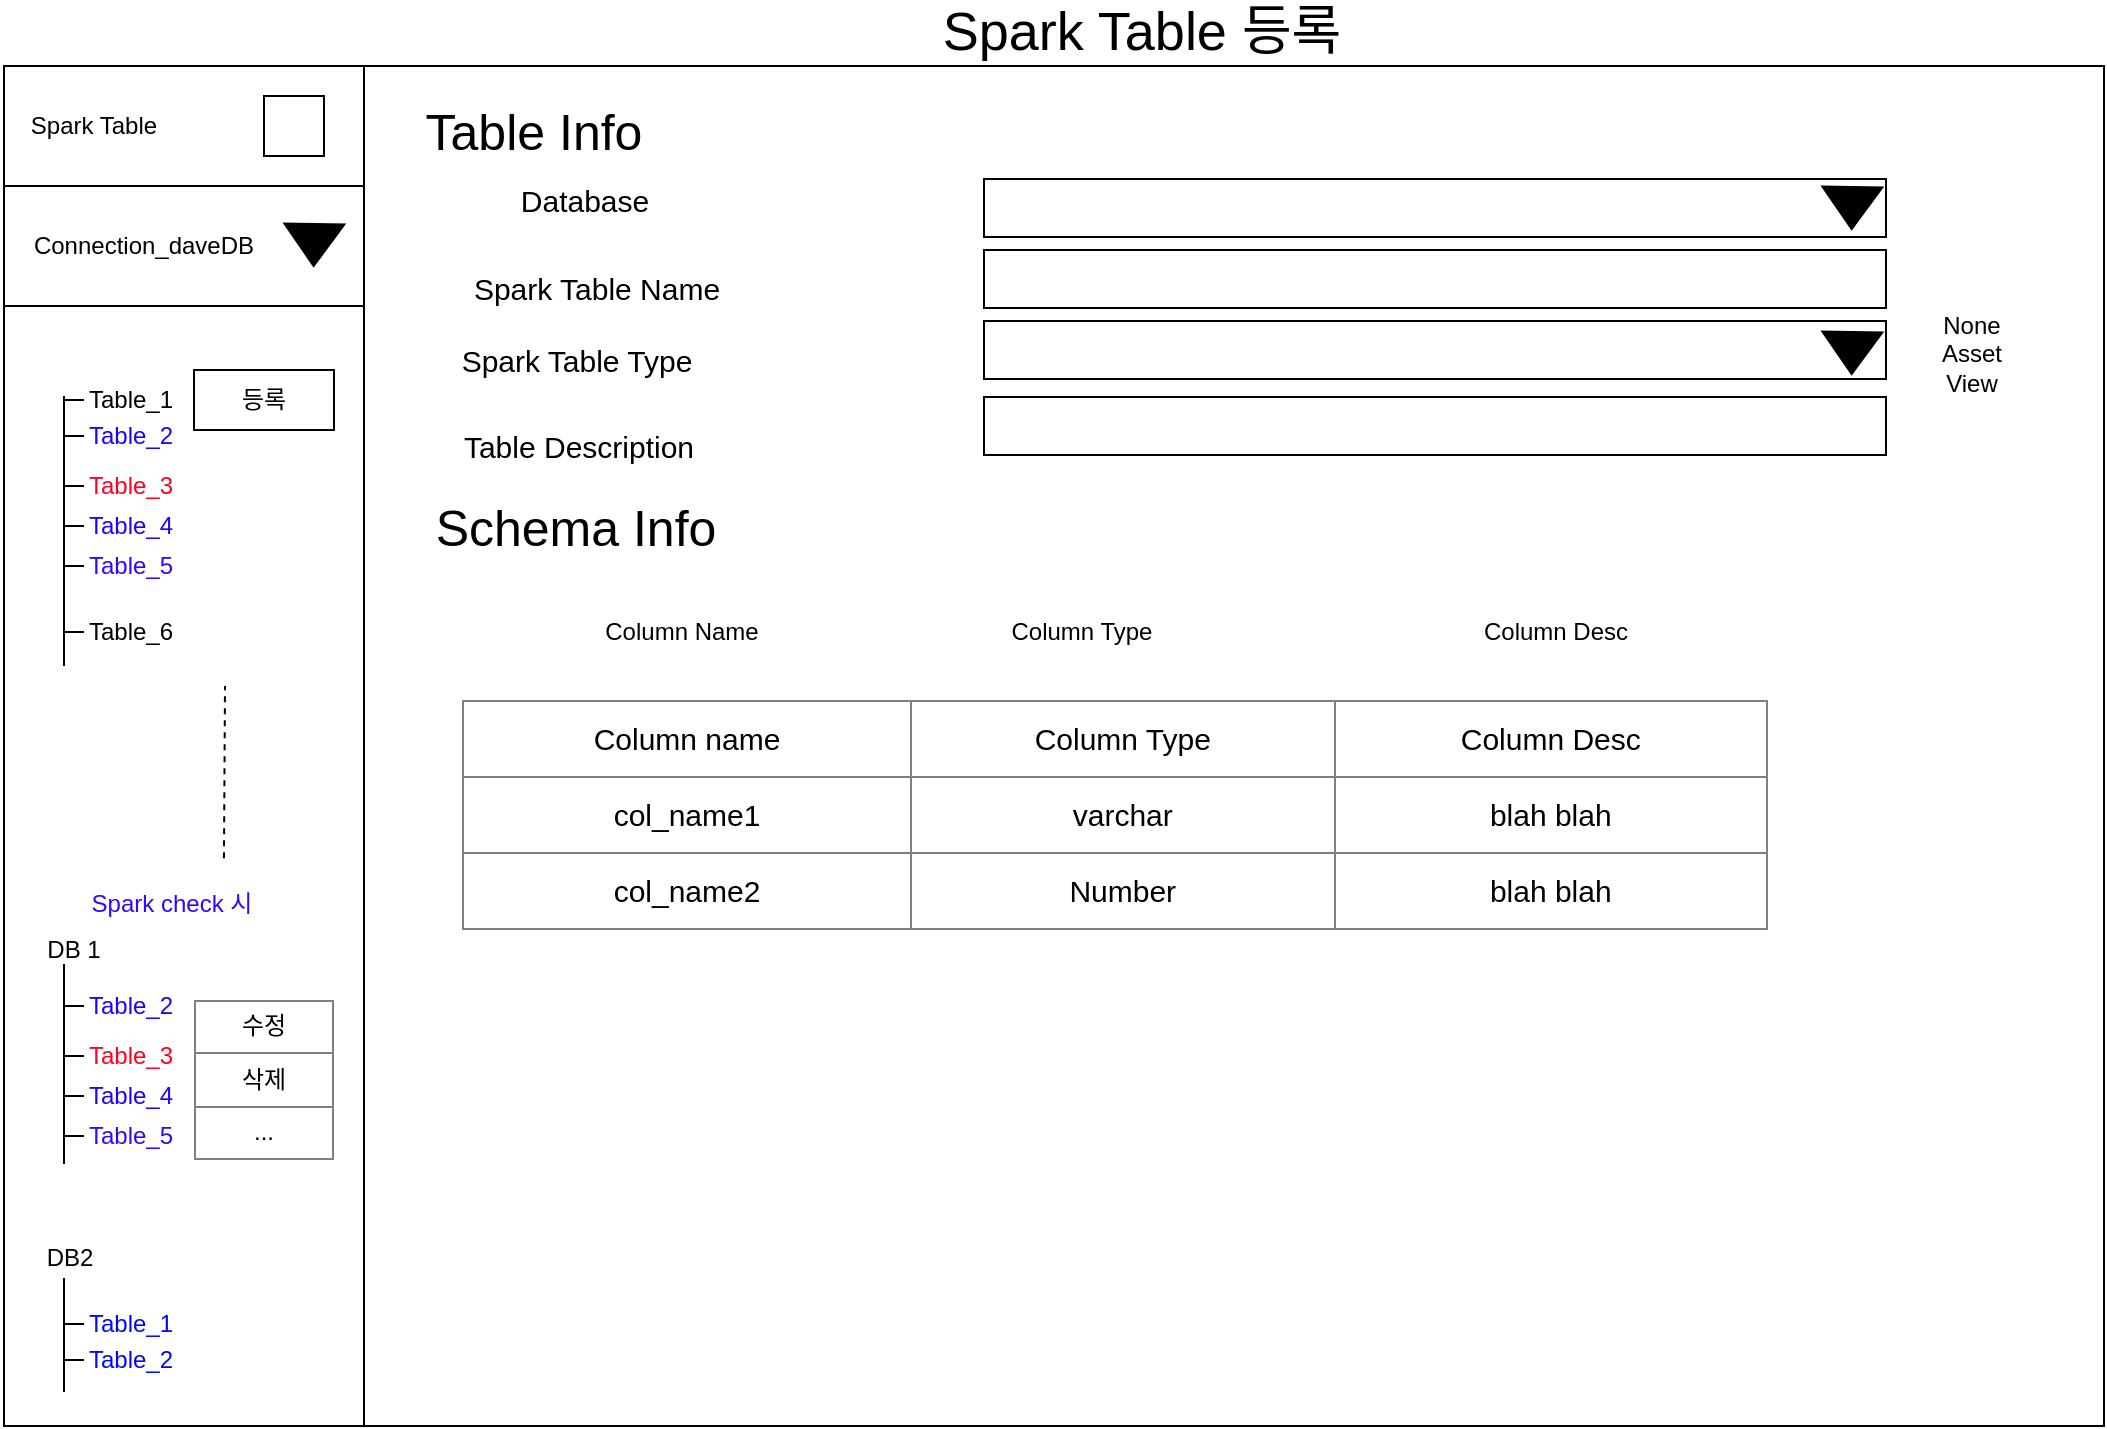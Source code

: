 <mxfile version="11.0.8" type="github"><diagram id="VcOEksBGsvSi2wuD_pa8" name="페이지-1"><mxGraphModel dx="1422" dy="742" grid="1" gridSize="10" guides="1" tooltips="1" connect="1" arrows="1" fold="1" page="1" pageScale="1" pageWidth="1169" pageHeight="827" math="0" shadow="0"><root><mxCell id="0"/><mxCell id="1" parent="0"/><mxCell id="sy0kYTsCmBCCShmFYFWe-44" value="" style="rounded=0;whiteSpace=wrap;html=1;fillColor=#FFFFFF;" parent="1" vertex="1"><mxGeometry x="241" y="57" width="870" height="680" as="geometry"/></mxCell><mxCell id="sy0kYTsCmBCCShmFYFWe-46" value="&lt;font style=&quot;font-size: 25px&quot;&gt;Table Info&lt;/font&gt;" style="text;html=1;strokeColor=none;fillColor=none;align=center;verticalAlign=middle;whiteSpace=wrap;rounded=0;" parent="1" vertex="1"><mxGeometry x="261" y="78.5" width="130" height="20" as="geometry"/></mxCell><mxCell id="sy0kYTsCmBCCShmFYFWe-47" value="&lt;font style=&quot;font-size: 25px&quot;&gt;Schema Info&lt;/font&gt;" style="text;html=1;strokeColor=none;fillColor=none;align=center;verticalAlign=middle;whiteSpace=wrap;rounded=0;" parent="1" vertex="1"><mxGeometry x="262" y="277" width="170" height="20" as="geometry"/></mxCell><mxCell id="sy0kYTsCmBCCShmFYFWe-48" value="Spark Table Name" style="text;html=1;strokeColor=none;fillColor=none;align=center;verticalAlign=middle;whiteSpace=wrap;rounded=0;fontSize=15;" parent="1" vertex="1"><mxGeometry x="274" y="158" width="167" height="20" as="geometry"/></mxCell><mxCell id="sy0kYTsCmBCCShmFYFWe-49" value="Table Description" style="text;html=1;strokeColor=none;fillColor=none;align=center;verticalAlign=middle;whiteSpace=wrap;rounded=0;fontSize=15;" parent="1" vertex="1"><mxGeometry x="266" y="237" width="165" height="20" as="geometry"/></mxCell><mxCell id="sy0kYTsCmBCCShmFYFWe-50" value="Database" style="text;html=1;strokeColor=none;fillColor=none;align=center;verticalAlign=middle;whiteSpace=wrap;rounded=0;fontSize=15;" parent="1" vertex="1"><mxGeometry x="273.5" y="113.5" width="155" height="20" as="geometry"/></mxCell><mxCell id="sy0kYTsCmBCCShmFYFWe-51" value="Spark Table Type" style="text;html=1;strokeColor=none;fillColor=none;align=center;verticalAlign=middle;whiteSpace=wrap;rounded=0;fontSize=15;" parent="1" vertex="1"><mxGeometry x="274" y="194" width="147" height="20" as="geometry"/></mxCell><mxCell id="sy0kYTsCmBCCShmFYFWe-52" value="" style="rounded=0;whiteSpace=wrap;html=1;fillColor=#FFFFFF;" parent="1" vertex="1"><mxGeometry x="551" y="113.5" width="451" height="29" as="geometry"/></mxCell><mxCell id="sy0kYTsCmBCCShmFYFWe-53" value="" style="rounded=0;whiteSpace=wrap;html=1;fillColor=#FFFFFF;" parent="1" vertex="1"><mxGeometry x="551" y="149" width="451" height="29" as="geometry"/></mxCell><mxCell id="sy0kYTsCmBCCShmFYFWe-54" value="" style="rounded=0;whiteSpace=wrap;html=1;fillColor=#FFFFFF;" parent="1" vertex="1"><mxGeometry x="551" y="184.5" width="451" height="29" as="geometry"/></mxCell><mxCell id="sy0kYTsCmBCCShmFYFWe-55" value="" style="rounded=0;whiteSpace=wrap;html=1;fillColor=#FFFFFF;" parent="1" vertex="1"><mxGeometry x="551" y="222.5" width="451" height="29" as="geometry"/></mxCell><mxCell id="sy0kYTsCmBCCShmFYFWe-56" value="&lt;table border=&quot;1&quot; width=&quot;100%&quot; style=&quot;width: 100% ; height: 100% ; border-collapse: collapse&quot;&gt;&lt;tbody&gt;&lt;tr&gt;&lt;td align=&quot;center&quot;&gt;Column name&lt;/td&gt;&lt;td align=&quot;center&quot;&gt;Column Type&lt;br&gt;&lt;/td&gt;&lt;td align=&quot;center&quot;&gt;Column Desc&lt;br&gt;&lt;/td&gt;&lt;/tr&gt;&lt;tr&gt;&lt;td align=&quot;center&quot;&gt;col_name1&lt;/td&gt;&lt;td align=&quot;center&quot;&gt;varchar&lt;/td&gt;&lt;td align=&quot;center&quot;&gt;blah blah&lt;/td&gt;&lt;/tr&gt;&lt;tr&gt;&lt;td align=&quot;center&quot;&gt;col_name2&lt;/td&gt;&lt;td align=&quot;center&quot;&gt;Number&lt;/td&gt;&lt;td align=&quot;center&quot;&gt;blah blah&lt;/td&gt;&lt;/tr&gt;&lt;/tbody&gt;&lt;/table&gt;" style="text;html=1;strokeColor=none;fillColor=none;overflow=fill;fontSize=15;" parent="1" vertex="1"><mxGeometry x="290" y="374" width="653" height="115" as="geometry"/></mxCell><mxCell id="sy0kYTsCmBCCShmFYFWe-64" value="Spark Table 등록" style="text;html=1;strokeColor=none;fillColor=none;align=center;verticalAlign=middle;whiteSpace=wrap;rounded=0;fontSize=27;" parent="1" vertex="1"><mxGeometry x="270" y="30" width="720" height="20" as="geometry"/></mxCell><mxCell id="-uVNBVg0Fbe6H2lNlG3F-1" value="" style="rounded=0;whiteSpace=wrap;html=1;" vertex="1" parent="1"><mxGeometry x="61" y="177" width="180" height="560" as="geometry"/></mxCell><mxCell id="-uVNBVg0Fbe6H2lNlG3F-2" value="" style="rounded=0;whiteSpace=wrap;html=1;" vertex="1" parent="1"><mxGeometry x="61" y="117" width="180" height="60" as="geometry"/></mxCell><mxCell id="-uVNBVg0Fbe6H2lNlG3F-3" value="" style="verticalLabelPosition=bottom;verticalAlign=top;html=1;shape=mxgraph.basic.acute_triangle;dx=0.5;rotation=-179;fillColor=#000000;" vertex="1" parent="1"><mxGeometry x="201" y="136" width="30" height="21" as="geometry"/></mxCell><mxCell id="-uVNBVg0Fbe6H2lNlG3F-4" value="Connection_daveDB" style="text;html=1;strokeColor=none;fillColor=none;align=center;verticalAlign=middle;whiteSpace=wrap;rounded=0;" vertex="1" parent="1"><mxGeometry x="71" y="137" width="120" height="20" as="geometry"/></mxCell><mxCell id="-uVNBVg0Fbe6H2lNlG3F-5" value="" style="rounded=0;whiteSpace=wrap;html=1;" vertex="1" parent="1"><mxGeometry x="61" y="57" width="180" height="60" as="geometry"/></mxCell><mxCell id="-uVNBVg0Fbe6H2lNlG3F-6" value="Spark Table" style="text;html=1;strokeColor=none;fillColor=none;align=center;verticalAlign=middle;whiteSpace=wrap;rounded=0;" vertex="1" parent="1"><mxGeometry x="71" y="77" width="70" height="20" as="geometry"/></mxCell><mxCell id="-uVNBVg0Fbe6H2lNlG3F-7" value="" style="verticalLabelPosition=bottom;verticalAlign=top;html=1;shape=mxgraph.basic.rect;fillColor=#ffffff;fillColor2=none;strokeColor=#000000;strokeWidth=1;size=20;indent=5;" vertex="1" parent="1"><mxGeometry x="191" y="72" width="30" height="30" as="geometry"/></mxCell><mxCell id="-uVNBVg0Fbe6H2lNlG3F-8" value="" style="endArrow=none;html=1;" edge="1" parent="1"><mxGeometry width="50" height="50" relative="1" as="geometry"><mxPoint x="91" y="357" as="sourcePoint"/><mxPoint x="91" y="222" as="targetPoint"/></mxGeometry></mxCell><mxCell id="-uVNBVg0Fbe6H2lNlG3F-9" value="Table_1" style="text;html=1;strokeColor=none;fillColor=none;align=center;verticalAlign=middle;whiteSpace=wrap;rounded=0;" vertex="1" parent="1"><mxGeometry x="76.5" y="214" width="95" height="20" as="geometry"/></mxCell><mxCell id="-uVNBVg0Fbe6H2lNlG3F-10" value="" style="endArrow=none;html=1;" edge="1" parent="1"><mxGeometry width="50" height="50" relative="1" as="geometry"><mxPoint x="91" y="224" as="sourcePoint"/><mxPoint x="101" y="224" as="targetPoint"/></mxGeometry></mxCell><mxCell id="-uVNBVg0Fbe6H2lNlG3F-11" value="" style="endArrow=none;dashed=1;html=1;exitX=0.611;exitY=0.493;exitDx=0;exitDy=0;exitPerimeter=0;" edge="1" parent="1" source="-uVNBVg0Fbe6H2lNlG3F-1"><mxGeometry width="50" height="50" relative="1" as="geometry"><mxPoint x="121.5" y="417" as="sourcePoint"/><mxPoint x="171.5" y="367" as="targetPoint"/></mxGeometry></mxCell><mxCell id="-uVNBVg0Fbe6H2lNlG3F-12" value="등록" style="rounded=0;whiteSpace=wrap;html=1;fillColor=#FFFFFF;" vertex="1" parent="1"><mxGeometry x="156" y="209" width="70" height="30" as="geometry"/></mxCell><mxCell id="-uVNBVg0Fbe6H2lNlG3F-13" value="&lt;table border=&quot;1&quot; width=&quot;100%&quot; cellpadding=&quot;4&quot; style=&quot;width: 100% ; height: 100% ; border-collapse: collapse&quot;&gt;&lt;tbody&gt;&lt;tr&gt;&lt;th align=&quot;center&quot;&gt;&lt;span style=&quot;font-weight: normal&quot;&gt;수정&lt;/span&gt;&lt;/th&gt;&lt;/tr&gt;&lt;tr&gt;&lt;td align=&quot;center&quot;&gt;삭제&lt;/td&gt;&lt;/tr&gt;&lt;tr&gt;&lt;td align=&quot;center&quot;&gt;...&lt;/td&gt;&lt;/tr&gt;&lt;/tbody&gt;&lt;/table&gt;" style="text;html=1;strokeColor=none;fillColor=#FFFFFF;overflow=fill;" vertex="1" parent="1"><mxGeometry x="156" y="523.5" width="70" height="80" as="geometry"/></mxCell><mxCell id="-uVNBVg0Fbe6H2lNlG3F-14" value="" style="endArrow=none;html=1;" edge="1" parent="1"><mxGeometry width="50" height="50" relative="1" as="geometry"><mxPoint x="91" y="242" as="sourcePoint"/><mxPoint x="101" y="242" as="targetPoint"/></mxGeometry></mxCell><mxCell id="-uVNBVg0Fbe6H2lNlG3F-15" value="Table_2" style="text;html=1;strokeColor=none;fillColor=none;align=center;verticalAlign=middle;whiteSpace=wrap;rounded=0;fontColor=#1C03FF;" vertex="1" parent="1"><mxGeometry x="76.5" y="232" width="95" height="20" as="geometry"/></mxCell><mxCell id="-uVNBVg0Fbe6H2lNlG3F-16" value="" style="endArrow=none;html=1;" edge="1" parent="1"><mxGeometry width="50" height="50" relative="1" as="geometry"><mxPoint x="91" y="267" as="sourcePoint"/><mxPoint x="101" y="267" as="targetPoint"/></mxGeometry></mxCell><mxCell id="-uVNBVg0Fbe6H2lNlG3F-17" value="Table_3" style="text;html=1;strokeColor=none;fillColor=none;align=center;verticalAlign=middle;whiteSpace=wrap;rounded=0;fontColor=#FF0022;" vertex="1" parent="1"><mxGeometry x="76.5" y="257" width="95" height="20" as="geometry"/></mxCell><mxCell id="-uVNBVg0Fbe6H2lNlG3F-18" value="" style="endArrow=none;html=1;" edge="1" parent="1"><mxGeometry width="50" height="50" relative="1" as="geometry"><mxPoint x="91" y="287" as="sourcePoint"/><mxPoint x="101" y="287" as="targetPoint"/></mxGeometry></mxCell><mxCell id="-uVNBVg0Fbe6H2lNlG3F-19" value="Table_4" style="text;html=1;strokeColor=none;fillColor=none;align=center;verticalAlign=middle;whiteSpace=wrap;rounded=0;fontColor=#2200FF;" vertex="1" parent="1"><mxGeometry x="76.5" y="277" width="95" height="20" as="geometry"/></mxCell><mxCell id="-uVNBVg0Fbe6H2lNlG3F-20" value="" style="endArrow=none;html=1;" edge="1" parent="1"><mxGeometry width="50" height="50" relative="1" as="geometry"><mxPoint x="91" y="307" as="sourcePoint"/><mxPoint x="101" y="307" as="targetPoint"/></mxGeometry></mxCell><mxCell id="-uVNBVg0Fbe6H2lNlG3F-21" value="Table_5" style="text;html=1;strokeColor=none;fillColor=none;align=center;verticalAlign=middle;whiteSpace=wrap;rounded=0;fontColor=#3108FF;" vertex="1" parent="1"><mxGeometry x="76.5" y="297" width="95" height="20" as="geometry"/></mxCell><mxCell id="-uVNBVg0Fbe6H2lNlG3F-22" value="DB 1" style="text;html=1;strokeColor=none;fillColor=none;align=center;verticalAlign=middle;whiteSpace=wrap;rounded=0;" vertex="1" parent="1"><mxGeometry x="61" y="489" width="70" height="20" as="geometry"/></mxCell><mxCell id="-uVNBVg0Fbe6H2lNlG3F-23" value="" style="endArrow=none;html=1;" edge="1" parent="1"><mxGeometry width="50" height="50" relative="1" as="geometry"><mxPoint x="91" y="606" as="sourcePoint"/><mxPoint x="91" y="506" as="targetPoint"/></mxGeometry></mxCell><mxCell id="-uVNBVg0Fbe6H2lNlG3F-24" value="" style="endArrow=none;html=1;" edge="1" parent="1"><mxGeometry width="50" height="50" relative="1" as="geometry"><mxPoint x="91" y="527" as="sourcePoint"/><mxPoint x="101" y="527" as="targetPoint"/></mxGeometry></mxCell><mxCell id="-uVNBVg0Fbe6H2lNlG3F-25" value="" style="endArrow=none;html=1;" edge="1" parent="1"><mxGeometry width="50" height="50" relative="1" as="geometry"><mxPoint x="91" y="552" as="sourcePoint"/><mxPoint x="101" y="552" as="targetPoint"/></mxGeometry></mxCell><mxCell id="-uVNBVg0Fbe6H2lNlG3F-26" value="" style="endArrow=none;html=1;" edge="1" parent="1"><mxGeometry width="50" height="50" relative="1" as="geometry"><mxPoint x="91" y="572" as="sourcePoint"/><mxPoint x="101" y="572" as="targetPoint"/></mxGeometry></mxCell><mxCell id="-uVNBVg0Fbe6H2lNlG3F-27" value="" style="endArrow=none;html=1;" edge="1" parent="1"><mxGeometry width="50" height="50" relative="1" as="geometry"><mxPoint x="91" y="592" as="sourcePoint"/><mxPoint x="101" y="592" as="targetPoint"/></mxGeometry></mxCell><mxCell id="-uVNBVg0Fbe6H2lNlG3F-28" value="Table_2" style="text;html=1;strokeColor=none;fillColor=none;align=center;verticalAlign=middle;whiteSpace=wrap;rounded=0;fontColor=#1C03FF;" vertex="1" parent="1"><mxGeometry x="76.5" y="517" width="95" height="20" as="geometry"/></mxCell><mxCell id="-uVNBVg0Fbe6H2lNlG3F-29" value="Table_3" style="text;html=1;strokeColor=none;fillColor=none;align=center;verticalAlign=middle;whiteSpace=wrap;rounded=0;fontColor=#FF0022;" vertex="1" parent="1"><mxGeometry x="76.5" y="542" width="95" height="20" as="geometry"/></mxCell><mxCell id="-uVNBVg0Fbe6H2lNlG3F-30" value="Table_4" style="text;html=1;strokeColor=none;fillColor=none;align=center;verticalAlign=middle;whiteSpace=wrap;rounded=0;fontColor=#2200FF;" vertex="1" parent="1"><mxGeometry x="76.5" y="562" width="95" height="20" as="geometry"/></mxCell><mxCell id="-uVNBVg0Fbe6H2lNlG3F-31" value="Table_5" style="text;html=1;strokeColor=none;fillColor=none;align=center;verticalAlign=middle;whiteSpace=wrap;rounded=0;fontColor=#3108FF;" vertex="1" parent="1"><mxGeometry x="76.5" y="582" width="95" height="20" as="geometry"/></mxCell><mxCell id="-uVNBVg0Fbe6H2lNlG3F-32" value="Spark check 시" style="text;html=1;strokeColor=none;fillColor=none;align=center;verticalAlign=middle;whiteSpace=wrap;rounded=0;fontColor=#3108FF;" vertex="1" parent="1"><mxGeometry x="100" y="466" width="90" height="20" as="geometry"/></mxCell><mxCell id="-uVNBVg0Fbe6H2lNlG3F-33" value="Table_6" style="text;html=1;strokeColor=none;fillColor=none;align=center;verticalAlign=middle;whiteSpace=wrap;rounded=0;" vertex="1" parent="1"><mxGeometry x="76.5" y="330" width="95" height="20" as="geometry"/></mxCell><mxCell id="-uVNBVg0Fbe6H2lNlG3F-34" value="" style="endArrow=none;html=1;" edge="1" parent="1"><mxGeometry width="50" height="50" relative="1" as="geometry"><mxPoint x="91" y="340" as="sourcePoint"/><mxPoint x="101" y="340" as="targetPoint"/></mxGeometry></mxCell><mxCell id="-uVNBVg0Fbe6H2lNlG3F-35" value="DB2" style="text;html=1;strokeColor=none;fillColor=none;align=center;verticalAlign=middle;whiteSpace=wrap;rounded=0;" vertex="1" parent="1"><mxGeometry x="59" y="643" width="70" height="20" as="geometry"/></mxCell><mxCell id="-uVNBVg0Fbe6H2lNlG3F-36" value="" style="endArrow=none;html=1;" edge="1" parent="1"><mxGeometry width="50" height="50" relative="1" as="geometry"><mxPoint x="91" y="720" as="sourcePoint"/><mxPoint x="91" y="663" as="targetPoint"/></mxGeometry></mxCell><mxCell id="-uVNBVg0Fbe6H2lNlG3F-37" value="" style="endArrow=none;html=1;" edge="1" parent="1"><mxGeometry width="50" height="50" relative="1" as="geometry"><mxPoint x="91" y="686" as="sourcePoint"/><mxPoint x="101" y="686" as="targetPoint"/></mxGeometry></mxCell><mxCell id="-uVNBVg0Fbe6H2lNlG3F-38" value="" style="endArrow=none;html=1;" edge="1" parent="1"><mxGeometry width="50" height="50" relative="1" as="geometry"><mxPoint x="91" y="704" as="sourcePoint"/><mxPoint x="101" y="704" as="targetPoint"/></mxGeometry></mxCell><mxCell id="-uVNBVg0Fbe6H2lNlG3F-39" value="Table_1" style="text;html=1;strokeColor=none;fillColor=none;align=center;verticalAlign=middle;whiteSpace=wrap;rounded=0;fontColor=#0008FF;" vertex="1" parent="1"><mxGeometry x="76.5" y="676" width="95" height="20" as="geometry"/></mxCell><mxCell id="-uVNBVg0Fbe6H2lNlG3F-40" value="Table_2" style="text;html=1;strokeColor=none;fillColor=none;align=center;verticalAlign=middle;whiteSpace=wrap;rounded=0;fontColor=#0008FF;" vertex="1" parent="1"><mxGeometry x="76.5" y="694" width="95" height="20" as="geometry"/></mxCell><mxCell id="-uVNBVg0Fbe6H2lNlG3F-42" value="" style="verticalLabelPosition=bottom;verticalAlign=top;html=1;shape=mxgraph.basic.acute_triangle;dx=0.5;rotation=-179;fillColor=#000000;" vertex="1" parent="1"><mxGeometry x="970" y="117.5" width="30" height="21" as="geometry"/></mxCell><mxCell id="-uVNBVg0Fbe6H2lNlG3F-43" value="None&lt;br&gt;Asset&lt;br&gt;View" style="text;html=1;strokeColor=none;fillColor=none;align=center;verticalAlign=middle;whiteSpace=wrap;rounded=0;" vertex="1" parent="1"><mxGeometry x="1010" y="175" width="70" height="51" as="geometry"/></mxCell><mxCell id="-uVNBVg0Fbe6H2lNlG3F-44" value="" style="verticalLabelPosition=bottom;verticalAlign=top;html=1;shape=mxgraph.basic.acute_triangle;dx=0.5;rotation=-179;fillColor=#000000;" vertex="1" parent="1"><mxGeometry x="970" y="190" width="30" height="21" as="geometry"/></mxCell><mxCell id="-uVNBVg0Fbe6H2lNlG3F-45" value="Column Name" style="text;html=1;strokeColor=none;fillColor=none;align=center;verticalAlign=middle;whiteSpace=wrap;rounded=0;" vertex="1" parent="1"><mxGeometry x="340" y="330" width="120" height="20" as="geometry"/></mxCell><mxCell id="-uVNBVg0Fbe6H2lNlG3F-46" value="Column Type" style="text;html=1;strokeColor=none;fillColor=none;align=center;verticalAlign=middle;whiteSpace=wrap;rounded=0;" vertex="1" parent="1"><mxGeometry x="540" y="330" width="120" height="20" as="geometry"/></mxCell><mxCell id="-uVNBVg0Fbe6H2lNlG3F-47" value="Column Desc" style="text;html=1;strokeColor=none;fillColor=none;align=center;verticalAlign=middle;whiteSpace=wrap;rounded=0;" vertex="1" parent="1"><mxGeometry x="776.5" y="330" width="120" height="20" as="geometry"/></mxCell></root></mxGraphModel></diagram></mxfile>
